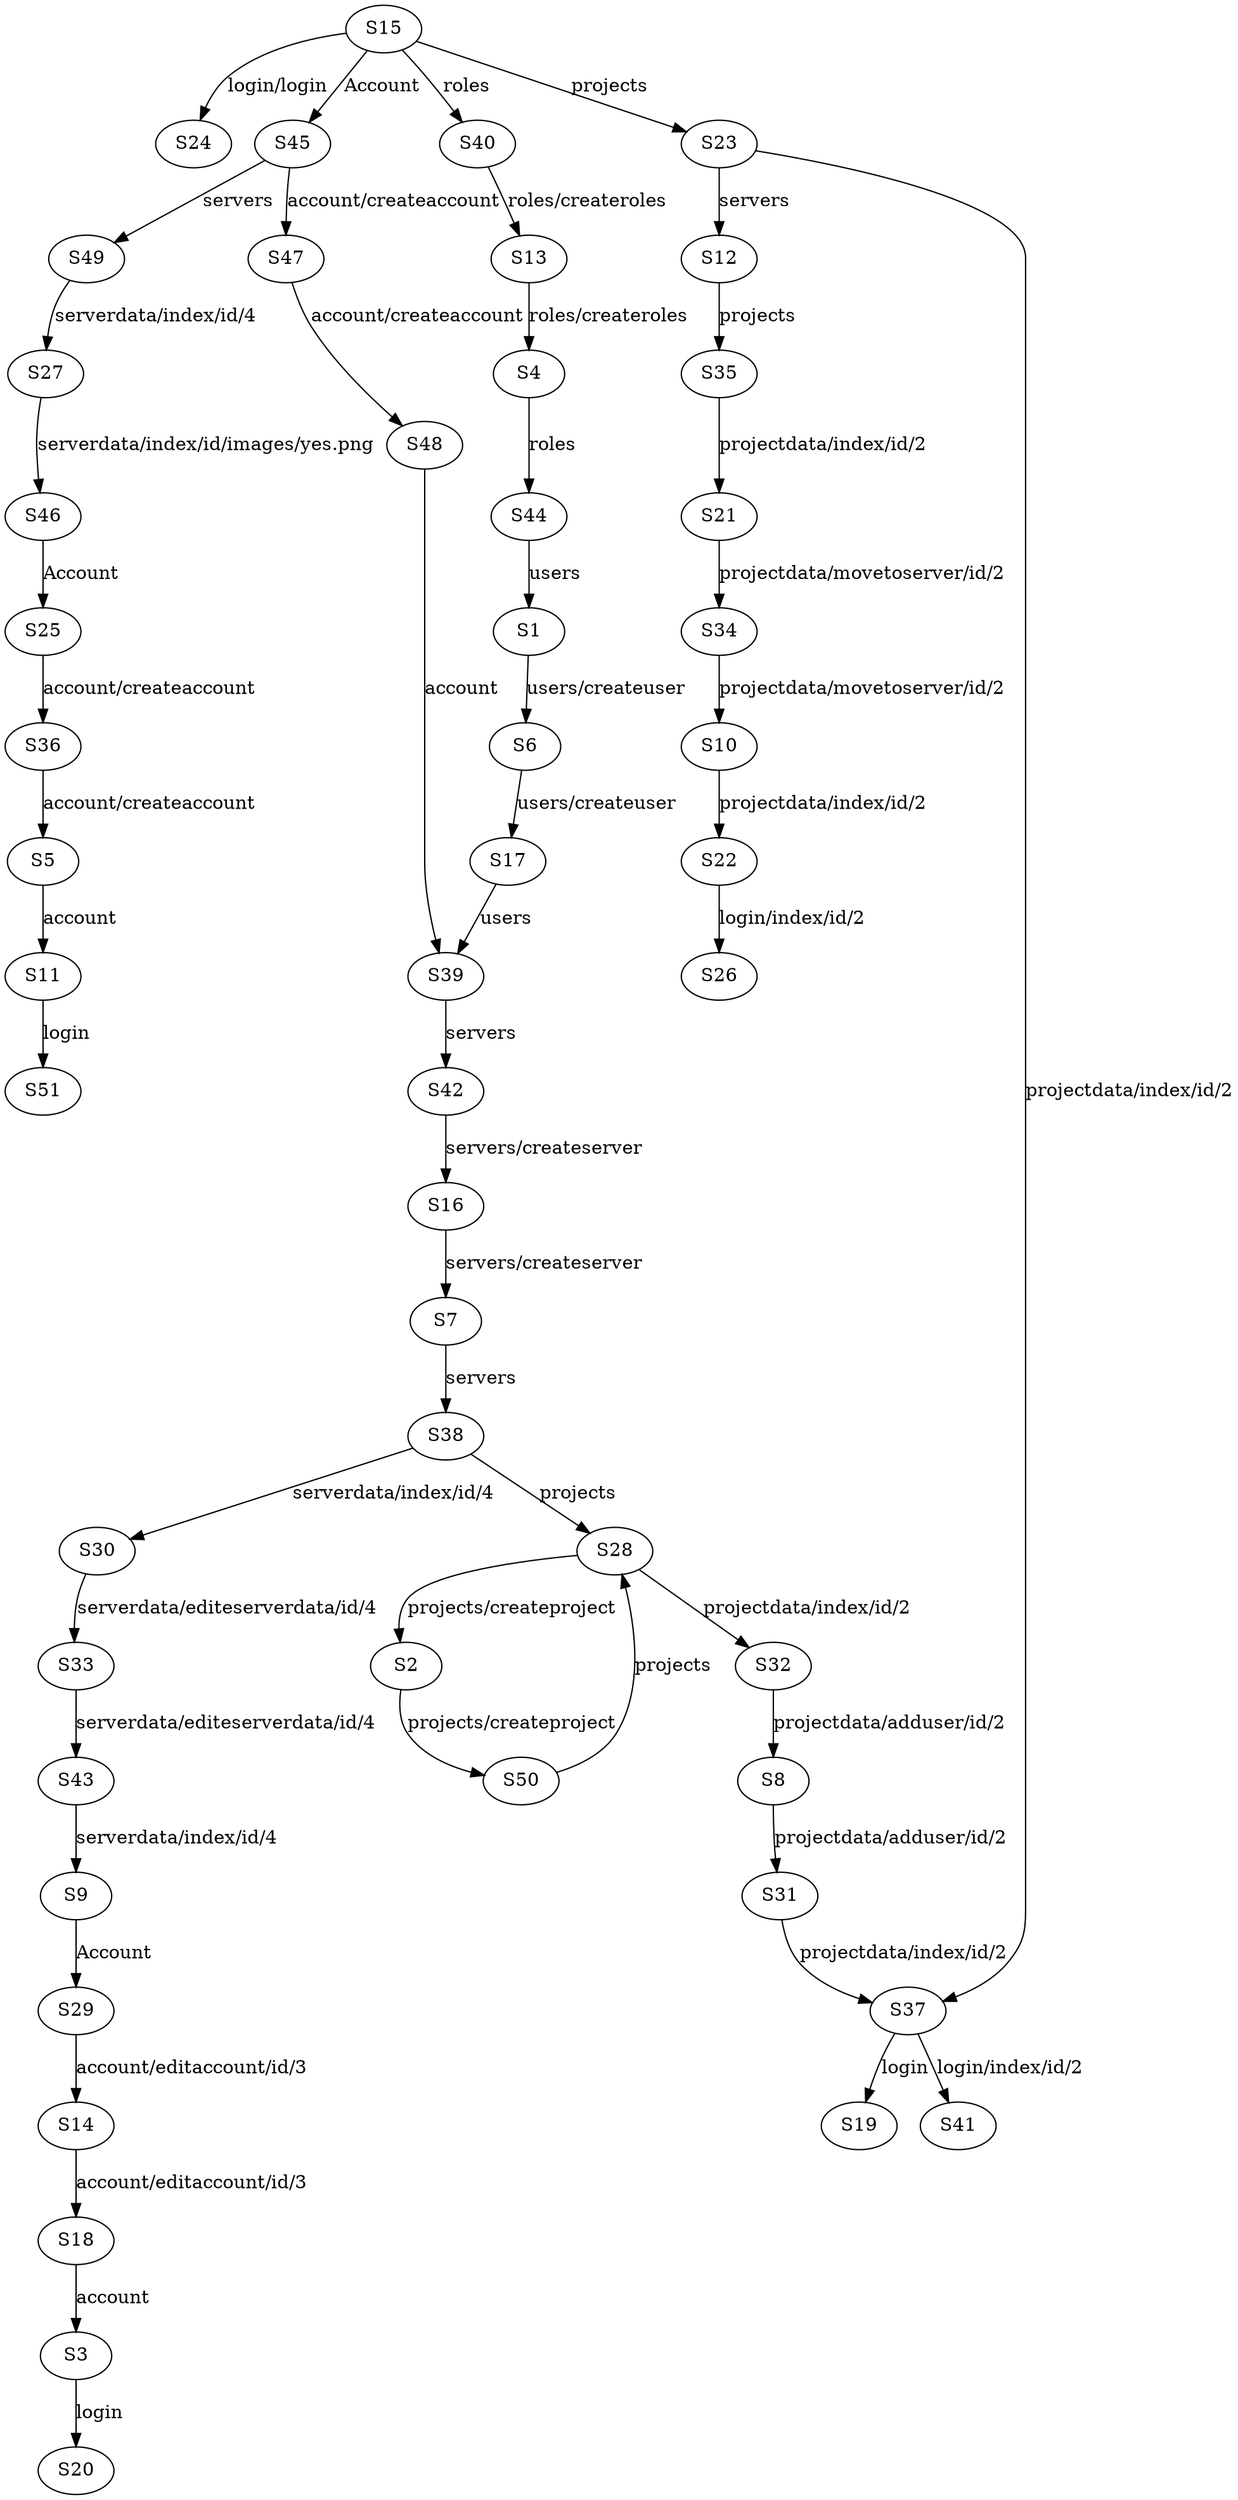digraph fsm {
S15 -> S24 [label="login/login"];
S15 -> S45 [label="Account"];
S15 -> S40 [label="roles"];
S15 -> S23 [label="projects"];
S45 -> S49 [label="servers"];
S45 -> S47 [label="account/createaccount"];
S49 -> S27 [label="serverdata/index/id/4"];
S27 -> S46 [label="serverdata/index/id/images/yes.png"];
S46 -> S25 [label="Account"];
S25 -> S36 [label="account/createaccount"];
S36 -> S5 [label="account/createaccount"];
S5 -> S11 [label="account"];
S11 -> S51 [label="login"];
S47 -> S48 [label="account/createaccount"];
S48 -> S39 [label="account"];
S39 -> S42 [label="servers"];
S42 -> S16 [label="servers/createserver"];
S16 -> S7 [label="servers/createserver"];
S7 -> S38 [label="servers"];
S38 -> S28 [label="projects"];
S38 -> S30 [label="serverdata/index/id/4"];
S28 -> S2 [label="projects/createproject"];
S28 -> S32 [label="projectdata/index/id/2"];
S2 -> S50 [label="projects/createproject"];
S50 -> S28 [label="projects"];
S32 -> S8 [label="projectdata/adduser/id/2"];
S8 -> S31 [label="projectdata/adduser/id/2"];
S31 -> S37 [label="projectdata/index/id/2"];
S37 -> S41 [label="login/index/id/2"];
S37 -> S19 [label="login"];
S30 -> S33 [label="serverdata/editeserverdata/id/4"];
S33 -> S43 [label="serverdata/editeserverdata/id/4"];
S43 -> S9 [label="serverdata/index/id/4"];
S9 -> S29 [label="Account"];
S29 -> S14 [label="account/editaccount/id/3"];
S14 -> S18 [label="account/editaccount/id/3"];
S18 -> S3 [label="account"];
S3 -> S20 [label="login"];
S40 -> S13 [label="roles/createroles"];
S13 -> S4 [label="roles/createroles"];
S4 -> S44 [label="roles"];
S44 -> S1 [label="users"];
S1 -> S6 [label="users/createuser"];
S6 -> S17 [label="users/createuser"];
S17 -> S39 [label="users"];
S23 -> S37 [label="projectdata/index/id/2"];
S23 -> S12 [label="servers"];
S12 -> S35 [label="projects"];
S35 -> S21 [label="projectdata/index/id/2"];
S21 -> S34 [label="projectdata/movetoserver/id/2"];
S34 -> S10 [label="projectdata/movetoserver/id/2"];
S10 -> S22 [label="projectdata/index/id/2"];
S22 -> S26 [label="login/index/id/2"];
}
